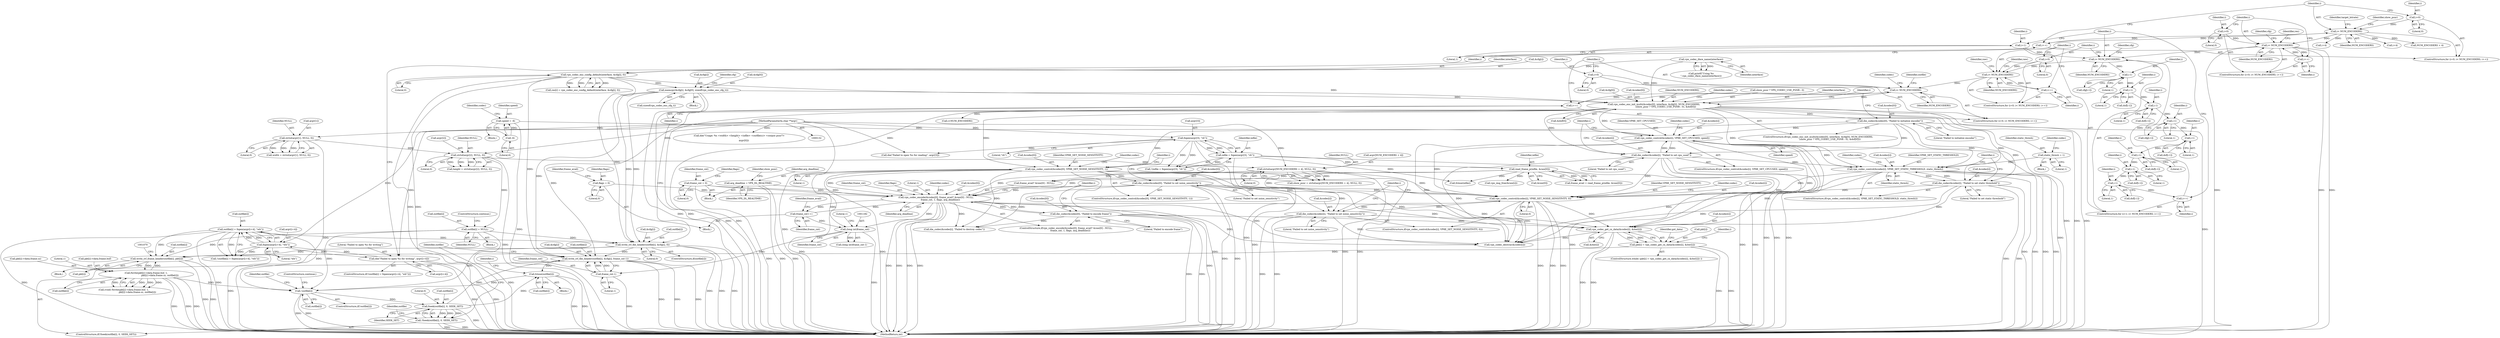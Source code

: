 digraph "0_Android_5a9753fca56f0eeb9f61e342b2fccffc364f9426_22@API" {
"1001277" [label="(Call,write_ivf_file_header(outfile[i], &cfg[i], frame_cnt-1))"];
"1001271" [label="(Call,fseek(outfile[i], 0, SEEK_SET))"];
"1001264" [label="(Call,!outfile[i])"];
"1000707" [label="(Call,write_ivf_file_header(outfile[i], &cfg[i], 0))"];
"1000273" [label="(Call,outfile[i] = fopen(argv[i+4], \"wb\"))"];
"1000277" [label="(Call,fopen(argv[i+4], \"wb\"))"];
"1000284" [label="(Call,die(\"Failed to open %s for writing\", argv[i+4]))"];
"1000134" [label="(MethodParameterIn,char **argv)"];
"1000265" [label="(Call,outfile[i] = NULL)"];
"1000209" [label="(Call,strtol(argv[2], NULL, 0))"];
"1000201" [label="(Call,strtol(argv[1], NULL, 0))"];
"1000491" [label="(Call,memcpy(&cfg[i], &cfg[0], sizeof(vpx_codec_enc_cfg_t)))"];
"1000315" [label="(Call,vpx_codec_enc_config_default(interface, &cfg[i], 0))"];
"1000197" [label="(Call,vpx_codec_iface_name(interface))"];
"1001288" [label="(Call,fclose(outfile[i]))"];
"1001277" [label="(Call,write_ivf_file_header(outfile[i], &cfg[i], frame_cnt-1))"];
"1000717" [label="(Call,vpx_codec_enc_init_multi(&codec[0], interface, &cfg[0], NUM_ENCODERS,\n                                 (show_psnr ? VPX_CODEC_USE_PSNR : 0), &dsf[0]))"];
"1000698" [label="(Call,i< NUM_ENCODERS)"];
"1000695" [label="(Call,i=0)"];
"1000701" [label="(Call,i++)"];
"1000637" [label="(Call,i< NUM_ENCODERS)"];
"1000640" [label="(Call,i++)"];
"1000634" [label="(Call,i=0)"];
"1000485" [label="(Call,i< NUM_ENCODERS)"];
"1000488" [label="(Call,i++)"];
"1000601" [label="(Call,i-1)"];
"1000586" [label="(Call,i-1)"];
"1000570" [label="(Call,i-1)"];
"1000562" [label="(Call,i-1)"];
"1000555" [label="(Call,i-1)"];
"1000542" [label="(Call,i-1)"];
"1000534" [label="(Call,i-1)"];
"1000527" [label="(Call,i-1)"];
"1000482" [label="(Call,i=1)"];
"1000305" [label="(Call,i< NUM_ENCODERS)"];
"1000308" [label="(Call,i++)"];
"1000302" [label="(Call,i=0)"];
"1000253" [label="(Call,i< NUM_ENCODERS)"];
"1000250" [label="(Call,i=0)"];
"1000256" [label="(Call,i++)"];
"1001285" [label="(Call,frame_cnt-1)"];
"1001181" [label="(Call,(long int)frame_cnt)"];
"1000141" [label="(Call,frame_cnt = 0)"];
"1001172" [label="(Call,frame_cnt++)"];
"1000999" [label="(Call,vpx_codec_encode(&codec[0], frame_avail? &raw[0] : NULL,\n            frame_cnt, 1, flags, arg_deadline))"];
"1000807" [label="(Call,die_codec(&codec[0], \"Failed to set noise_sensitivity\"))"];
"1000800" [label="(Call,vpx_codec_control(&codec[0], VP8E_SET_NOISE_SENSITIVITY, 1))"];
"1000736" [label="(Call,die_codec(&codec[0], \"Failed to initialize encoder\"))"];
"1001015" [label="(Call,die_codec(&codec[0], \"Failed to encode frame\"))"];
"1000857" [label="(Call,read_frame_p(infile, &raw[0]))"];
"1000237" [label="(Call,infile = fopen(argv[3], \"rb\"))"];
"1000239" [label="(Call,fopen(argv[3], \"rb\"))"];
"1000293" [label="(Call,strtol(argv[NUM_ENCODERS + 4], NULL, 0))"];
"1000852" [label="(Call,flags = 0)"];
"1000156" [label="(Call,arg_deadline = VPX_DL_REALTIME)"];
"1001071" [label="(Call,fwrite(pkt[i]->data.frame.buf, 1,\n                                      pkt[i]->data.frame.sz, outfile[i]))"];
"1001062" [label="(Call,write_ivf_frame_header(outfile[i], pkt[i]))"];
"1001037" [label="(Call,pkt[i] = vpx_codec_get_cx_data(&codec[i], &iter[i]))"];
"1001041" [label="(Call,vpx_codec_get_cx_data(&codec[i], &iter[i]))"];
"1000758" [label="(Call,vpx_codec_control(&codec[i], VP8E_SET_CPUUSED, speed))"];
"1000765" [label="(Call,die_codec(&codec[i], \"Failed to set cpu_used\"))"];
"1000753" [label="(Call,speed = -6)"];
"1000755" [label="(Call,-6)"];
"1000824" [label="(Call,vpx_codec_control(&codec[i], VP8E_SET_NOISE_SENSITIVITY, 0))"];
"1000831" [label="(Call,die_codec(&codec[i], \"Failed to set noise_sensitivity\"))"];
"1000793" [label="(Call,die_codec(&codec[i], \"Failed to set static threshold\"))"];
"1000786" [label="(Call,vpx_codec_control(&codec[i], VP8E_SET_STATIC_THRESHOLD, static_thresh))"];
"1000782" [label="(Call,static_thresh = 1)"];
"1001270" [label="(Call,!fseek(outfile[i], 0, SEEK_SET))"];
"1000481" [label="(ControlStructure,for (i=1; i< NUM_ENCODERS; i++))"];
"1000303" [label="(Identifier,i)"];
"1001042" [label="(Call,&codec[i])"];
"1000783" [label="(Identifier,static_thresh)"];
"1001268" [label="(ControlStructure,continue;)"];
"1000755" [label="(Call,-6)"];
"1000637" [label="(Call,i< NUM_ENCODERS)"];
"1000754" [label="(Identifier,speed)"];
"1000805" [label="(Identifier,VP8E_SET_NOISE_SENSITIVITY)"];
"1000782" [label="(Call,static_thresh = 1)"];
"1000707" [label="(Call,write_ivf_file_header(outfile[i], &cfg[i], 0))"];
"1000792" [label="(Identifier,static_thresh)"];
"1000195" [label="(Call,printf(\"Using %s\n\",vpx_codec_iface_name(interface)))"];
"1000202" [label="(Call,argv[1])"];
"1000305" [label="(Call,i< NUM_ENCODERS)"];
"1000143" [label="(Literal,0)"];
"1001011" [label="(Identifier,frame_cnt)"];
"1000757" [label="(ControlStructure,if(vpx_codec_control(&codec[i], VP8E_SET_CPUUSED, speed)))"];
"1000705" [label="(Identifier,outfile)"];
"1000759" [label="(Call,&codec[i])"];
"1000278" [label="(Call,argv[i+4])"];
"1000492" [label="(Call,&cfg[i])"];
"1000603" [label="(Literal,1)"];
"1001052" [label="(Identifier,got_data)"];
"1000711" [label="(Call,&cfg[i])"];
"1000765" [label="(Call,die_codec(&codec[i], \"Failed to set cpu_used\"))"];
"1001004" [label="(Call,frame_avail? &raw[0] : NULL)"];
"1000572" [label="(Literal,1)"];
"1000756" [label="(Literal,6)"];
"1000315" [label="(Call,vpx_codec_enc_config_default(interface, &cfg[i], 0))"];
"1001252" [label="(Call,die_codec(&codec[i], \"Failed to destroy codec\"))"];
"1001289" [label="(Call,outfile[i])"];
"1000715" [label="(Literal,0)"];
"1000135" [label="(Block,)"];
"1001269" [label="(ControlStructure,if(!fseek(outfile[i], 0, SEEK_SET)))"];
"1001286" [label="(Identifier,frame_cnt)"];
"1000214" [label="(Literal,0)"];
"1000836" [label="(Literal,\"Failed to set noise_sensitivity\")"];
"1001194" [label="(Block,)"];
"1000640" [label="(Call,i++)"];
"1000784" [label="(Literal,1)"];
"1000270" [label="(ControlStructure,continue;)"];
"1000636" [label="(Literal,0)"];
"1000265" [label="(Call,outfile[i] = NULL)"];
"1001275" [label="(Literal,0)"];
"1000483" [label="(Identifier,i)"];
"1000588" [label="(Literal,1)"];
"1000845" [label="(Identifier,frame_avail)"];
"1001193" [label="(Identifier,i)"];
"1000824" [label="(Call,vpx_codec_control(&codec[i], VP8E_SET_NOISE_SENSITIVITY, 0))"];
"1001281" [label="(Call,&cfg[i])"];
"1000599" [label="(Call,dsf[i-1])"];
"1000308" [label="(Call,i++)"];
"1000190" [label="(Call,die(\"Usage: %s <width> <height> <infile> <outfile(s)> <output psnr?>\n\",\n             argv[0]))"];
"1001081" [label="(Literal,1)"];
"1000834" [label="(Identifier,codec)"];
"1000746" [label="(Call,i<NUM_ENCODERS)"];
"1001258" [label="(Call,vpx_img_free(&raw[i]))"];
"1001020" [label="(Literal,\"Failed to encode frame\")"];
"1000587" [label="(Identifier,i)"];
"1000638" [label="(Identifier,i)"];
"1000243" [label="(Literal,\"rb\")"];
"1000563" [label="(Identifier,i)"];
"1000292" [label="(Identifier,show_psnr)"];
"1000831" [label="(Call,die_codec(&codec[i], \"Failed to set noise_sensitivity\"))"];
"1000236" [label="(Call,!(infile = fopen(argv[3], \"rb\")))"];
"1000252" [label="(Literal,0)"];
"1001265" [label="(Call,outfile[i])"];
"1000750" [label="(Identifier,i)"];
"1000534" [label="(Call,i-1)"];
"1000487" [label="(Identifier,NUM_ENCODERS)"];
"1000553" [label="(Call,cfg[i-1])"];
"1000536" [label="(Literal,1)"];
"1001180" [label="(Call,(long int)frame_cnt-1)"];
"1000307" [label="(Identifier,NUM_ENCODERS)"];
"1000770" [label="(Literal,\"Failed to set cpu_used\")"];
"1000494" [label="(Identifier,cfg)"];
"1000300" [label="(Literal,0)"];
"1000832" [label="(Call,&codec[i])"];
"1000830" [label="(Literal,0)"];
"1000722" [label="(Identifier,interface)"];
"1000678" [label="(Identifier,raw)"];
"1000852" [label="(Call,flags = 0)"];
"1000198" [label="(Identifier,interface)"];
"1001013" [label="(Identifier,flags)"];
"1000761" [label="(Identifier,codec)"];
"1000197" [label="(Call,vpx_codec_iface_name(interface))"];
"1000698" [label="(Call,i< NUM_ENCODERS)"];
"1000634" [label="(Call,i=0)"];
"1000847" [label="(Block,)"];
"1000753" [label="(Call,speed = -6)"];
"1000766" [label="(Call,&codec[i])"];
"1000272" [label="(Call,!(outfile[i] = fopen(argv[i+4], \"wb\")))"];
"1000564" [label="(Literal,1)"];
"1000156" [label="(Call,arg_deadline = VPX_DL_REALTIME)"];
"1000316" [label="(Identifier,interface)"];
"1000737" [label="(Call,&codec[0])"];
"1001091" [label="(Call,outfile[i])"];
"1000311" [label="(Call,res[i] = vpx_codec_enc_config_default(interface, &cfg[i], 0))"];
"1001037" [label="(Call,pkt[i] = vpx_codec_get_cx_data(&codec[i], &iter[i]))"];
"1000810" [label="(Identifier,codec)"];
"1000699" [label="(Identifier,i)"];
"1000562" [label="(Call,i-1)"];
"1000296" [label="(Call,NUM_ENCODERS + 4)"];
"1000812" [label="(Literal,\"Failed to set noise_sensitivity\")"];
"1000285" [label="(Literal,\"Failed to open %s for writing\")"];
"1001296" [label="(MethodReturn,int)"];
"1000723" [label="(Call,&cfg[0])"];
"1001173" [label="(Identifier,frame_cnt)"];
"1000505" [label="(Identifier,cfg)"];
"1001023" [label="(Identifier,i)"];
"1000543" [label="(Identifier,i)"];
"1000736" [label="(Call,die_codec(&codec[0], \"Failed to initialize encoder\"))"];
"1000999" [label="(Call,vpx_codec_encode(&codec[0], frame_avail? &raw[0] : NULL,\n            frame_cnt, 1, flags, arg_deadline))"];
"1001015" [label="(Call,die_codec(&codec[0], \"Failed to encode frame\"))"];
"1000779" [label="(Identifier,i)"];
"1001014" [label="(Identifier,arg_deadline)"];
"1000283" [label="(Literal,\"wb\")"];
"1000807" [label="(Call,die_codec(&codec[0], \"Failed to set noise_sensitivity\"))"];
"1000244" [label="(Call,die(\"Failed to open %s for reading\", argv[3]))"];
"1000525" [label="(Call,cfg[i-1])"];
"1000485" [label="(Call,i< NUM_ENCODERS)"];
"1001276" [label="(Identifier,SEEK_SET)"];
"1001071" [label="(Call,fwrite(pkt[i]->data.frame.buf, 1,\n                                      pkt[i]->data.frame.sz, outfile[i]))"];
"1000786" [label="(Call,vpx_codec_control(&codec[i], VP8E_SET_STATIC_THRESHOLD, static_thresh))"];
"1000586" [label="(Call,i-1)"];
"1000253" [label="(Call,i< NUM_ENCODERS)"];
"1001016" [label="(Call,&codec[0])"];
"1000257" [label="(Identifier,i)"];
"1001184" [label="(Literal,1)"];
"1001063" [label="(Call,outfile[i])"];
"1000708" [label="(Call,outfile[i])"];
"1000798" [label="(Literal,\"Failed to set static threshold\")"];
"1000796" [label="(Identifier,codec)"];
"1000262" [label="(Identifier,target_bitrate)"];
"1000716" [label="(ControlStructure,if(vpx_codec_enc_init_multi(&codec[0], interface, &cfg[0], NUM_ENCODERS,\n                                 (show_psnr ? VPX_CODEC_USE_PSNR : 0), &dsf[0])))"];
"1000529" [label="(Literal,1)"];
"1000205" [label="(Identifier,NULL)"];
"1000647" [label="(Identifier,raw)"];
"1000633" [label="(ControlStructure,for (i=0; i< NUM_ENCODERS; i++))"];
"1000527" [label="(Call,i-1)"];
"1000288" [label="(Call,i+4)"];
"1000302" [label="(Call,i=0)"];
"1000801" [label="(Call,&codec[0])"];
"1000808" [label="(Call,&codec[0])"];
"1000274" [label="(Call,outfile[i])"];
"1000700" [label="(Identifier,NUM_ENCODERS)"];
"1000601" [label="(Call,i-1)"];
"1000556" [label="(Identifier,i)"];
"1000584" [label="(Call,dsf[i-1])"];
"1000238" [label="(Identifier,infile)"];
"1000277" [label="(Call,fopen(argv[i+4], \"wb\"))"];
"1000157" [label="(Identifier,arg_deadline)"];
"1000856" [label="(Identifier,frame_avail)"];
"1000251" [label="(Identifier,i)"];
"1000304" [label="(Literal,0)"];
"1000785" [label="(ControlStructure,if(vpx_codec_control(&codec[i], VP8E_SET_STATIC_THRESHOLD, static_thresh)))"];
"1000602" [label="(Identifier,i)"];
"1000568" [label="(Call,dsf[i-1])"];
"1001046" [label="(Call,&iter[i])"];
"1000806" [label="(Literal,1)"];
"1000789" [label="(Identifier,codec)"];
"1000313" [label="(Identifier,res)"];
"1001278" [label="(Call,outfile[i])"];
"1001290" [label="(Identifier,outfile)"];
"1000134" [label="(MethodParameterIn,char **argv)"];
"1000486" [label="(Identifier,i)"];
"1000209" [label="(Call,strtol(argv[2], NULL, 0))"];
"1000306" [label="(Identifier,i)"];
"1000201" [label="(Call,strtol(argv[1], NULL, 0))"];
"1001072" [label="(Call,pkt[i]->data.frame.buf)"];
"1001272" [label="(Call,outfile[i])"];
"1000540" [label="(Call,dsf[i-1])"];
"1000249" [label="(ControlStructure,for (i=0; i< NUM_ENCODERS; i++))"];
"1000758" [label="(Call,vpx_codec_control(&codec[i], VP8E_SET_CPUUSED, speed))"];
"1000858" [label="(Identifier,infile)"];
"1000764" [label="(Identifier,speed)"];
"1000206" [label="(Literal,0)"];
"1000250" [label="(Call,i=0)"];
"1000293" [label="(Call,strtol(argv[NUM_ENCODERS + 4], NULL, 0))"];
"1000780" [label="(Block,)"];
"1000718" [label="(Call,&codec[0])"];
"1000141" [label="(Call,frame_cnt = 0)"];
"1001273" [label="(Identifier,outfile)"];
"1000815" [label="(Identifier,i)"];
"1000255" [label="(Identifier,NUM_ENCODERS)"];
"1001066" [label="(Call,pkt[i])"];
"1000542" [label="(Call,i-1)"];
"1001012" [label="(Literal,1)"];
"1001264" [label="(Call,!outfile[i])"];
"1000741" [label="(Literal,\"Failed to initialize encoder\")"];
"1000800" [label="(Call,vpx_codec_control(&codec[0], VP8E_SET_NOISE_SENSITIVITY, 1))"];
"1000271" [label="(ControlStructure,if(!(outfile[i] = fopen(argv[i+4], \"wb\"))))"];
"1000823" [label="(ControlStructure,if(vpx_codec_control(&codec[i], VP8E_SET_NOISE_SENSITIVITY, 0)))"];
"1000555" [label="(Call,i-1)"];
"1000269" [label="(Identifier,NULL)"];
"1001183" [label="(Identifier,frame_cnt)"];
"1000294" [label="(Call,argv[NUM_ENCODERS + 4])"];
"1000641" [label="(Identifier,i)"];
"1001181" [label="(Call,(long int)frame_cnt)"];
"1001176" [label="(Call,fclose(infile))"];
"1000158" [label="(Identifier,VPX_DL_REALTIME)"];
"1001069" [label="(Call,(void) fwrite(pkt[i]->data.frame.buf, 1,\n                                      pkt[i]->data.frame.sz, outfile[i]))"];
"1000210" [label="(Call,argv[2])"];
"1000571" [label="(Identifier,i)"];
"1000702" [label="(Identifier,i)"];
"1000321" [label="(Literal,0)"];
"1000859" [label="(Call,&raw[0])"];
"1000199" [label="(Call,width = strtol(argv[1], NULL, 0))"];
"1000535" [label="(Identifier,i)"];
"1000727" [label="(Identifier,NUM_ENCODERS)"];
"1000309" [label="(Identifier,i)"];
"1000286" [label="(Call,argv[i+4])"];
"1000570" [label="(Call,i-1)"];
"1000744" [label="(Identifier,i)"];
"1000544" [label="(Literal,1)"];
"1000751" [label="(Block,)"];
"1000825" [label="(Call,&codec[i])"];
"1000557" [label="(Literal,1)"];
"1000484" [label="(Literal,1)"];
"1001036" [label="(ControlStructure,while( (pkt[i] = vpx_codec_get_cx_data(&codec[i], &iter[i])) ))"];
"1000284" [label="(Call,die(\"Failed to open %s for writing\", argv[i+4]))"];
"1001062" [label="(Call,write_ivf_frame_header(outfile[i], pkt[i]))"];
"1000161" [label="(Identifier,show_psnr)"];
"1000732" [label="(Call,&dsf[0])"];
"1001060" [label="(Block,)"];
"1000853" [label="(Identifier,flags)"];
"1001263" [label="(ControlStructure,if(!outfile[i]))"];
"1001082" [label="(Call,pkt[i]->data.frame.sz)"];
"1000207" [label="(Call,height = strtol(argv[2], NULL, 0))"];
"1000299" [label="(Identifier,NULL)"];
"1000739" [label="(Identifier,codec)"];
"1000695" [label="(Call,i=0)"];
"1000491" [label="(Call,memcpy(&cfg[i], &cfg[0], sizeof(vpx_codec_enc_cfg_t)))"];
"1000273" [label="(Call,outfile[i] = fopen(argv[i+4], \"wb\"))"];
"1000266" [label="(Call,outfile[i])"];
"1000696" [label="(Identifier,i)"];
"1000317" [label="(Call,&cfg[i])"];
"1000720" [label="(Identifier,codec)"];
"1000280" [label="(Call,i+4)"];
"1000794" [label="(Call,&codec[i])"];
"1000291" [label="(Call,show_psnr = strtol(argv[NUM_ENCODERS + 4], NULL, 0))"];
"1000560" [label="(Call,dsf[i-1])"];
"1001277" [label="(Call,write_ivf_file_header(outfile[i], &cfg[i], frame_cnt-1))"];
"1000728" [label="(Call,show_psnr ? VPX_CODEC_USE_PSNR : 0)"];
"1000532" [label="(Call,dsf[i-1])"];
"1000787" [label="(Call,&codec[i])"];
"1000142" [label="(Identifier,frame_cnt)"];
"1000153" [label="(Identifier,flags)"];
"1000703" [label="(ControlStructure,if(outfile[i]))"];
"1000500" [label="(Call,sizeof(vpx_codec_enc_cfg_t))"];
"1000998" [label="(ControlStructure,if(vpx_codec_encode(&codec[0], frame_avail? &raw[0] : NULL,\n            frame_cnt, 1, flags, arg_deadline)))"];
"1001279" [label="(Identifier,outfile)"];
"1000855" [label="(Call,frame_avail = read_frame_p(infile, &raw[0]))"];
"1001247" [label="(Call,vpx_codec_destroy(&codec[i]))"];
"1000338" [label="(Identifier,cfg)"];
"1000301" [label="(ControlStructure,for (i=0; i< NUM_ENCODERS; i++))"];
"1000763" [label="(Identifier,VP8E_SET_CPUUSED)"];
"1000639" [label="(Identifier,NUM_ENCODERS)"];
"1000254" [label="(Identifier,i)"];
"1000799" [label="(ControlStructure,if(vpx_codec_control(&codec[0], VP8E_SET_NOISE_SENSITIVITY, 1)))"];
"1001270" [label="(Call,!fseek(outfile[i], 0, SEEK_SET))"];
"1000857" [label="(Call,read_frame_p(infile, &raw[0]))"];
"1000697" [label="(Literal,0)"];
"1000490" [label="(Block,)"];
"1000793" [label="(Call,die_codec(&codec[i], \"Failed to set static threshold\"))"];
"1000237" [label="(Call,infile = fopen(argv[3], \"rb\"))"];
"1001018" [label="(Identifier,codec)"];
"1000213" [label="(Identifier,NULL)"];
"1001285" [label="(Call,frame_cnt-1)"];
"1000829" [label="(Identifier,VP8E_SET_NOISE_SENSITIVITY)"];
"1001288" [label="(Call,fclose(outfile[i]))"];
"1001271" [label="(Call,fseek(outfile[i], 0, SEEK_SET))"];
"1001172" [label="(Call,frame_cnt++)"];
"1000482" [label="(Call,i=1)"];
"1000489" [label="(Identifier,i)"];
"1000701" [label="(Call,i++)"];
"1001038" [label="(Call,pkt[i])"];
"1000264" [label="(Block,)"];
"1000528" [label="(Identifier,i)"];
"1001000" [label="(Call,&codec[0])"];
"1000854" [label="(Literal,0)"];
"1001031" [label="(Identifier,i)"];
"1000768" [label="(Identifier,codec)"];
"1000791" [label="(Identifier,VP8E_SET_STATIC_THRESHOLD)"];
"1000256" [label="(Call,i++)"];
"1000635" [label="(Identifier,i)"];
"1000821" [label="(Identifier,i)"];
"1000496" [label="(Call,&cfg[0])"];
"1001287" [label="(Literal,1)"];
"1000488" [label="(Call,i++)"];
"1000694" [label="(ControlStructure,for (i=0; i< NUM_ENCODERS; i++))"];
"1000717" [label="(Call,vpx_codec_enc_init_multi(&codec[0], interface, &cfg[0], NUM_ENCODERS,\n                                 (show_psnr ? VPX_CODEC_USE_PSNR : 0), &dsf[0]))"];
"1000240" [label="(Call,argv[3])"];
"1001041" [label="(Call,vpx_codec_get_cx_data(&codec[i], &iter[i]))"];
"1000239" [label="(Call,fopen(argv[3], \"rb\"))"];
"1001277" -> "1001269"  [label="AST: "];
"1001277" -> "1001285"  [label="CFG: "];
"1001278" -> "1001277"  [label="AST: "];
"1001281" -> "1001277"  [label="AST: "];
"1001285" -> "1001277"  [label="AST: "];
"1001290" -> "1001277"  [label="CFG: "];
"1001277" -> "1001296"  [label="DDG: "];
"1001277" -> "1001296"  [label="DDG: "];
"1001277" -> "1001296"  [label="DDG: "];
"1001271" -> "1001277"  [label="DDG: "];
"1000707" -> "1001277"  [label="DDG: "];
"1000491" -> "1001277"  [label="DDG: "];
"1000717" -> "1001277"  [label="DDG: "];
"1000315" -> "1001277"  [label="DDG: "];
"1001285" -> "1001277"  [label="DDG: "];
"1001285" -> "1001277"  [label="DDG: "];
"1001277" -> "1001288"  [label="DDG: "];
"1001271" -> "1001270"  [label="AST: "];
"1001271" -> "1001276"  [label="CFG: "];
"1001272" -> "1001271"  [label="AST: "];
"1001275" -> "1001271"  [label="AST: "];
"1001276" -> "1001271"  [label="AST: "];
"1001270" -> "1001271"  [label="CFG: "];
"1001271" -> "1001296"  [label="DDG: "];
"1001271" -> "1001270"  [label="DDG: "];
"1001271" -> "1001270"  [label="DDG: "];
"1001271" -> "1001270"  [label="DDG: "];
"1001264" -> "1001271"  [label="DDG: "];
"1001271" -> "1001288"  [label="DDG: "];
"1001264" -> "1001263"  [label="AST: "];
"1001264" -> "1001265"  [label="CFG: "];
"1001265" -> "1001264"  [label="AST: "];
"1001268" -> "1001264"  [label="CFG: "];
"1001273" -> "1001264"  [label="CFG: "];
"1001264" -> "1001296"  [label="DDG: "];
"1001264" -> "1001296"  [label="DDG: "];
"1000707" -> "1001264"  [label="DDG: "];
"1000265" -> "1001264"  [label="DDG: "];
"1001288" -> "1001264"  [label="DDG: "];
"1000273" -> "1001264"  [label="DDG: "];
"1001071" -> "1001264"  [label="DDG: "];
"1000707" -> "1000703"  [label="AST: "];
"1000707" -> "1000715"  [label="CFG: "];
"1000708" -> "1000707"  [label="AST: "];
"1000711" -> "1000707"  [label="AST: "];
"1000715" -> "1000707"  [label="AST: "];
"1000702" -> "1000707"  [label="CFG: "];
"1000707" -> "1001296"  [label="DDG: "];
"1000707" -> "1001296"  [label="DDG: "];
"1000707" -> "1001296"  [label="DDG: "];
"1000273" -> "1000707"  [label="DDG: "];
"1000265" -> "1000707"  [label="DDG: "];
"1000491" -> "1000707"  [label="DDG: "];
"1000491" -> "1000707"  [label="DDG: "];
"1000315" -> "1000707"  [label="DDG: "];
"1000707" -> "1001062"  [label="DDG: "];
"1000273" -> "1000272"  [label="AST: "];
"1000273" -> "1000277"  [label="CFG: "];
"1000274" -> "1000273"  [label="AST: "];
"1000277" -> "1000273"  [label="AST: "];
"1000272" -> "1000273"  [label="CFG: "];
"1000273" -> "1001296"  [label="DDG: "];
"1000273" -> "1001296"  [label="DDG: "];
"1000273" -> "1000272"  [label="DDG: "];
"1000277" -> "1000273"  [label="DDG: "];
"1000277" -> "1000273"  [label="DDG: "];
"1000273" -> "1001062"  [label="DDG: "];
"1000277" -> "1000283"  [label="CFG: "];
"1000278" -> "1000277"  [label="AST: "];
"1000283" -> "1000277"  [label="AST: "];
"1000277" -> "1001296"  [label="DDG: "];
"1000277" -> "1000272"  [label="DDG: "];
"1000277" -> "1000272"  [label="DDG: "];
"1000284" -> "1000277"  [label="DDG: "];
"1000134" -> "1000277"  [label="DDG: "];
"1000277" -> "1000284"  [label="DDG: "];
"1000284" -> "1000271"  [label="AST: "];
"1000284" -> "1000286"  [label="CFG: "];
"1000285" -> "1000284"  [label="AST: "];
"1000286" -> "1000284"  [label="AST: "];
"1000257" -> "1000284"  [label="CFG: "];
"1000284" -> "1001296"  [label="DDG: "];
"1000284" -> "1001296"  [label="DDG: "];
"1000134" -> "1000284"  [label="DDG: "];
"1000134" -> "1000132"  [label="AST: "];
"1000134" -> "1001296"  [label="DDG: "];
"1000134" -> "1000190"  [label="DDG: "];
"1000134" -> "1000201"  [label="DDG: "];
"1000134" -> "1000209"  [label="DDG: "];
"1000134" -> "1000239"  [label="DDG: "];
"1000134" -> "1000244"  [label="DDG: "];
"1000134" -> "1000293"  [label="DDG: "];
"1000265" -> "1000264"  [label="AST: "];
"1000265" -> "1000269"  [label="CFG: "];
"1000266" -> "1000265"  [label="AST: "];
"1000269" -> "1000265"  [label="AST: "];
"1000270" -> "1000265"  [label="CFG: "];
"1000265" -> "1001296"  [label="DDG: "];
"1000209" -> "1000265"  [label="DDG: "];
"1000265" -> "1001062"  [label="DDG: "];
"1000209" -> "1000207"  [label="AST: "];
"1000209" -> "1000214"  [label="CFG: "];
"1000210" -> "1000209"  [label="AST: "];
"1000213" -> "1000209"  [label="AST: "];
"1000214" -> "1000209"  [label="AST: "];
"1000207" -> "1000209"  [label="CFG: "];
"1000209" -> "1001296"  [label="DDG: "];
"1000209" -> "1000207"  [label="DDG: "];
"1000209" -> "1000207"  [label="DDG: "];
"1000209" -> "1000207"  [label="DDG: "];
"1000201" -> "1000209"  [label="DDG: "];
"1000209" -> "1000293"  [label="DDG: "];
"1000201" -> "1000199"  [label="AST: "];
"1000201" -> "1000206"  [label="CFG: "];
"1000202" -> "1000201"  [label="AST: "];
"1000205" -> "1000201"  [label="AST: "];
"1000206" -> "1000201"  [label="AST: "];
"1000199" -> "1000201"  [label="CFG: "];
"1000201" -> "1001296"  [label="DDG: "];
"1000201" -> "1000199"  [label="DDG: "];
"1000201" -> "1000199"  [label="DDG: "];
"1000201" -> "1000199"  [label="DDG: "];
"1000491" -> "1000490"  [label="AST: "];
"1000491" -> "1000500"  [label="CFG: "];
"1000492" -> "1000491"  [label="AST: "];
"1000496" -> "1000491"  [label="AST: "];
"1000500" -> "1000491"  [label="AST: "];
"1000505" -> "1000491"  [label="CFG: "];
"1000491" -> "1001296"  [label="DDG: "];
"1000491" -> "1001296"  [label="DDG: "];
"1000315" -> "1000491"  [label="DDG: "];
"1000491" -> "1000717"  [label="DDG: "];
"1000315" -> "1000311"  [label="AST: "];
"1000315" -> "1000321"  [label="CFG: "];
"1000316" -> "1000315"  [label="AST: "];
"1000317" -> "1000315"  [label="AST: "];
"1000321" -> "1000315"  [label="AST: "];
"1000311" -> "1000315"  [label="CFG: "];
"1000315" -> "1001296"  [label="DDG: "];
"1000315" -> "1001296"  [label="DDG: "];
"1000315" -> "1000311"  [label="DDG: "];
"1000315" -> "1000311"  [label="DDG: "];
"1000315" -> "1000311"  [label="DDG: "];
"1000197" -> "1000315"  [label="DDG: "];
"1000315" -> "1000717"  [label="DDG: "];
"1000197" -> "1000195"  [label="AST: "];
"1000197" -> "1000198"  [label="CFG: "];
"1000198" -> "1000197"  [label="AST: "];
"1000195" -> "1000197"  [label="CFG: "];
"1000197" -> "1000195"  [label="DDG: "];
"1000197" -> "1000717"  [label="DDG: "];
"1001288" -> "1001194"  [label="AST: "];
"1001288" -> "1001289"  [label="CFG: "];
"1001289" -> "1001288"  [label="AST: "];
"1001193" -> "1001288"  [label="CFG: "];
"1001288" -> "1001296"  [label="DDG: "];
"1001288" -> "1001296"  [label="DDG: "];
"1000717" -> "1000716"  [label="AST: "];
"1000717" -> "1000732"  [label="CFG: "];
"1000718" -> "1000717"  [label="AST: "];
"1000722" -> "1000717"  [label="AST: "];
"1000723" -> "1000717"  [label="AST: "];
"1000727" -> "1000717"  [label="AST: "];
"1000728" -> "1000717"  [label="AST: "];
"1000732" -> "1000717"  [label="AST: "];
"1000739" -> "1000717"  [label="CFG: "];
"1000744" -> "1000717"  [label="CFG: "];
"1000717" -> "1001296"  [label="DDG: "];
"1000717" -> "1001296"  [label="DDG: "];
"1000717" -> "1001296"  [label="DDG: "];
"1000717" -> "1001296"  [label="DDG: "];
"1000717" -> "1001296"  [label="DDG: "];
"1000698" -> "1000717"  [label="DDG: "];
"1000717" -> "1000736"  [label="DDG: "];
"1000717" -> "1000746"  [label="DDG: "];
"1000717" -> "1000758"  [label="DDG: "];
"1000717" -> "1000765"  [label="DDG: "];
"1000717" -> "1000786"  [label="DDG: "];
"1000717" -> "1000793"  [label="DDG: "];
"1000717" -> "1000800"  [label="DDG: "];
"1000698" -> "1000694"  [label="AST: "];
"1000698" -> "1000700"  [label="CFG: "];
"1000699" -> "1000698"  [label="AST: "];
"1000700" -> "1000698"  [label="AST: "];
"1000705" -> "1000698"  [label="CFG: "];
"1000720" -> "1000698"  [label="CFG: "];
"1000695" -> "1000698"  [label="DDG: "];
"1000701" -> "1000698"  [label="DDG: "];
"1000637" -> "1000698"  [label="DDG: "];
"1000698" -> "1000701"  [label="DDG: "];
"1000695" -> "1000694"  [label="AST: "];
"1000695" -> "1000697"  [label="CFG: "];
"1000696" -> "1000695"  [label="AST: "];
"1000697" -> "1000695"  [label="AST: "];
"1000699" -> "1000695"  [label="CFG: "];
"1000701" -> "1000694"  [label="AST: "];
"1000701" -> "1000702"  [label="CFG: "];
"1000702" -> "1000701"  [label="AST: "];
"1000699" -> "1000701"  [label="CFG: "];
"1000637" -> "1000633"  [label="AST: "];
"1000637" -> "1000639"  [label="CFG: "];
"1000638" -> "1000637"  [label="AST: "];
"1000639" -> "1000637"  [label="AST: "];
"1000647" -> "1000637"  [label="CFG: "];
"1000678" -> "1000637"  [label="CFG: "];
"1000640" -> "1000637"  [label="DDG: "];
"1000634" -> "1000637"  [label="DDG: "];
"1000485" -> "1000637"  [label="DDG: "];
"1000637" -> "1000640"  [label="DDG: "];
"1000640" -> "1000633"  [label="AST: "];
"1000640" -> "1000641"  [label="CFG: "];
"1000641" -> "1000640"  [label="AST: "];
"1000638" -> "1000640"  [label="CFG: "];
"1000634" -> "1000633"  [label="AST: "];
"1000634" -> "1000636"  [label="CFG: "];
"1000635" -> "1000634"  [label="AST: "];
"1000636" -> "1000634"  [label="AST: "];
"1000638" -> "1000634"  [label="CFG: "];
"1000485" -> "1000481"  [label="AST: "];
"1000485" -> "1000487"  [label="CFG: "];
"1000486" -> "1000485"  [label="AST: "];
"1000487" -> "1000485"  [label="AST: "];
"1000494" -> "1000485"  [label="CFG: "];
"1000635" -> "1000485"  [label="CFG: "];
"1000488" -> "1000485"  [label="DDG: "];
"1000482" -> "1000485"  [label="DDG: "];
"1000305" -> "1000485"  [label="DDG: "];
"1000485" -> "1000527"  [label="DDG: "];
"1000488" -> "1000481"  [label="AST: "];
"1000488" -> "1000489"  [label="CFG: "];
"1000489" -> "1000488"  [label="AST: "];
"1000486" -> "1000488"  [label="CFG: "];
"1000601" -> "1000488"  [label="DDG: "];
"1000601" -> "1000599"  [label="AST: "];
"1000601" -> "1000603"  [label="CFG: "];
"1000602" -> "1000601"  [label="AST: "];
"1000603" -> "1000601"  [label="AST: "];
"1000599" -> "1000601"  [label="CFG: "];
"1000586" -> "1000601"  [label="DDG: "];
"1000586" -> "1000584"  [label="AST: "];
"1000586" -> "1000588"  [label="CFG: "];
"1000587" -> "1000586"  [label="AST: "];
"1000588" -> "1000586"  [label="AST: "];
"1000584" -> "1000586"  [label="CFG: "];
"1000570" -> "1000586"  [label="DDG: "];
"1000570" -> "1000568"  [label="AST: "];
"1000570" -> "1000572"  [label="CFG: "];
"1000571" -> "1000570"  [label="AST: "];
"1000572" -> "1000570"  [label="AST: "];
"1000568" -> "1000570"  [label="CFG: "];
"1000562" -> "1000570"  [label="DDG: "];
"1000562" -> "1000560"  [label="AST: "];
"1000562" -> "1000564"  [label="CFG: "];
"1000563" -> "1000562"  [label="AST: "];
"1000564" -> "1000562"  [label="AST: "];
"1000560" -> "1000562"  [label="CFG: "];
"1000555" -> "1000562"  [label="DDG: "];
"1000555" -> "1000553"  [label="AST: "];
"1000555" -> "1000557"  [label="CFG: "];
"1000556" -> "1000555"  [label="AST: "];
"1000557" -> "1000555"  [label="AST: "];
"1000553" -> "1000555"  [label="CFG: "];
"1000542" -> "1000555"  [label="DDG: "];
"1000542" -> "1000540"  [label="AST: "];
"1000542" -> "1000544"  [label="CFG: "];
"1000543" -> "1000542"  [label="AST: "];
"1000544" -> "1000542"  [label="AST: "];
"1000540" -> "1000542"  [label="CFG: "];
"1000534" -> "1000542"  [label="DDG: "];
"1000534" -> "1000532"  [label="AST: "];
"1000534" -> "1000536"  [label="CFG: "];
"1000535" -> "1000534"  [label="AST: "];
"1000536" -> "1000534"  [label="AST: "];
"1000532" -> "1000534"  [label="CFG: "];
"1000527" -> "1000534"  [label="DDG: "];
"1000527" -> "1000525"  [label="AST: "];
"1000527" -> "1000529"  [label="CFG: "];
"1000528" -> "1000527"  [label="AST: "];
"1000529" -> "1000527"  [label="AST: "];
"1000525" -> "1000527"  [label="CFG: "];
"1000482" -> "1000481"  [label="AST: "];
"1000482" -> "1000484"  [label="CFG: "];
"1000483" -> "1000482"  [label="AST: "];
"1000484" -> "1000482"  [label="AST: "];
"1000486" -> "1000482"  [label="CFG: "];
"1000305" -> "1000301"  [label="AST: "];
"1000305" -> "1000307"  [label="CFG: "];
"1000306" -> "1000305"  [label="AST: "];
"1000307" -> "1000305"  [label="AST: "];
"1000313" -> "1000305"  [label="CFG: "];
"1000338" -> "1000305"  [label="CFG: "];
"1000305" -> "1001296"  [label="DDG: "];
"1000305" -> "1001296"  [label="DDG: "];
"1000305" -> "1001296"  [label="DDG: "];
"1000308" -> "1000305"  [label="DDG: "];
"1000302" -> "1000305"  [label="DDG: "];
"1000253" -> "1000305"  [label="DDG: "];
"1000305" -> "1000308"  [label="DDG: "];
"1000308" -> "1000301"  [label="AST: "];
"1000308" -> "1000309"  [label="CFG: "];
"1000309" -> "1000308"  [label="AST: "];
"1000306" -> "1000308"  [label="CFG: "];
"1000302" -> "1000301"  [label="AST: "];
"1000302" -> "1000304"  [label="CFG: "];
"1000303" -> "1000302"  [label="AST: "];
"1000304" -> "1000302"  [label="AST: "];
"1000306" -> "1000302"  [label="CFG: "];
"1000253" -> "1000249"  [label="AST: "];
"1000253" -> "1000255"  [label="CFG: "];
"1000254" -> "1000253"  [label="AST: "];
"1000255" -> "1000253"  [label="AST: "];
"1000262" -> "1000253"  [label="CFG: "];
"1000292" -> "1000253"  [label="CFG: "];
"1000250" -> "1000253"  [label="DDG: "];
"1000256" -> "1000253"  [label="DDG: "];
"1000253" -> "1000256"  [label="DDG: "];
"1000253" -> "1000280"  [label="DDG: "];
"1000253" -> "1000288"  [label="DDG: "];
"1000253" -> "1000296"  [label="DDG: "];
"1000250" -> "1000249"  [label="AST: "];
"1000250" -> "1000252"  [label="CFG: "];
"1000251" -> "1000250"  [label="AST: "];
"1000252" -> "1000250"  [label="AST: "];
"1000254" -> "1000250"  [label="CFG: "];
"1000256" -> "1000249"  [label="AST: "];
"1000256" -> "1000257"  [label="CFG: "];
"1000257" -> "1000256"  [label="AST: "];
"1000254" -> "1000256"  [label="CFG: "];
"1001285" -> "1001287"  [label="CFG: "];
"1001286" -> "1001285"  [label="AST: "];
"1001287" -> "1001285"  [label="AST: "];
"1001285" -> "1001296"  [label="DDG: "];
"1001181" -> "1001285"  [label="DDG: "];
"1001181" -> "1001180"  [label="AST: "];
"1001181" -> "1001183"  [label="CFG: "];
"1001182" -> "1001181"  [label="AST: "];
"1001183" -> "1001181"  [label="AST: "];
"1001184" -> "1001181"  [label="CFG: "];
"1001181" -> "1001296"  [label="DDG: "];
"1001181" -> "1001180"  [label="DDG: "];
"1000141" -> "1001181"  [label="DDG: "];
"1001172" -> "1001181"  [label="DDG: "];
"1000999" -> "1001181"  [label="DDG: "];
"1000141" -> "1000135"  [label="AST: "];
"1000141" -> "1000143"  [label="CFG: "];
"1000142" -> "1000141"  [label="AST: "];
"1000143" -> "1000141"  [label="AST: "];
"1000153" -> "1000141"  [label="CFG: "];
"1000141" -> "1001296"  [label="DDG: "];
"1000141" -> "1000999"  [label="DDG: "];
"1001172" -> "1000847"  [label="AST: "];
"1001172" -> "1001173"  [label="CFG: "];
"1001173" -> "1001172"  [label="AST: "];
"1000845" -> "1001172"  [label="CFG: "];
"1001172" -> "1000999"  [label="DDG: "];
"1000999" -> "1001172"  [label="DDG: "];
"1000999" -> "1000998"  [label="AST: "];
"1000999" -> "1001014"  [label="CFG: "];
"1001000" -> "1000999"  [label="AST: "];
"1001004" -> "1000999"  [label="AST: "];
"1001011" -> "1000999"  [label="AST: "];
"1001012" -> "1000999"  [label="AST: "];
"1001013" -> "1000999"  [label="AST: "];
"1001014" -> "1000999"  [label="AST: "];
"1001018" -> "1000999"  [label="CFG: "];
"1001023" -> "1000999"  [label="CFG: "];
"1000999" -> "1001296"  [label="DDG: "];
"1000999" -> "1001296"  [label="DDG: "];
"1000999" -> "1001296"  [label="DDG: "];
"1000999" -> "1001296"  [label="DDG: "];
"1000999" -> "1001296"  [label="DDG: "];
"1000807" -> "1000999"  [label="DDG: "];
"1001015" -> "1000999"  [label="DDG: "];
"1000800" -> "1000999"  [label="DDG: "];
"1000857" -> "1000999"  [label="DDG: "];
"1000293" -> "1000999"  [label="DDG: "];
"1000852" -> "1000999"  [label="DDG: "];
"1000156" -> "1000999"  [label="DDG: "];
"1000999" -> "1001015"  [label="DDG: "];
"1000999" -> "1001041"  [label="DDG: "];
"1000999" -> "1001247"  [label="DDG: "];
"1000999" -> "1001252"  [label="DDG: "];
"1000807" -> "1000799"  [label="AST: "];
"1000807" -> "1000812"  [label="CFG: "];
"1000808" -> "1000807"  [label="AST: "];
"1000812" -> "1000807"  [label="AST: "];
"1000815" -> "1000807"  [label="CFG: "];
"1000807" -> "1001296"  [label="DDG: "];
"1000807" -> "1001296"  [label="DDG: "];
"1000800" -> "1000807"  [label="DDG: "];
"1000807" -> "1000824"  [label="DDG: "];
"1000807" -> "1000831"  [label="DDG: "];
"1000807" -> "1001247"  [label="DDG: "];
"1000807" -> "1001252"  [label="DDG: "];
"1000800" -> "1000799"  [label="AST: "];
"1000800" -> "1000806"  [label="CFG: "];
"1000801" -> "1000800"  [label="AST: "];
"1000805" -> "1000800"  [label="AST: "];
"1000806" -> "1000800"  [label="AST: "];
"1000810" -> "1000800"  [label="CFG: "];
"1000815" -> "1000800"  [label="CFG: "];
"1000800" -> "1001296"  [label="DDG: "];
"1000800" -> "1001296"  [label="DDG: "];
"1000800" -> "1001296"  [label="DDG: "];
"1000736" -> "1000800"  [label="DDG: "];
"1000800" -> "1000824"  [label="DDG: "];
"1000800" -> "1000824"  [label="DDG: "];
"1000800" -> "1000831"  [label="DDG: "];
"1000800" -> "1001247"  [label="DDG: "];
"1000800" -> "1001252"  [label="DDG: "];
"1000736" -> "1000716"  [label="AST: "];
"1000736" -> "1000741"  [label="CFG: "];
"1000737" -> "1000736"  [label="AST: "];
"1000741" -> "1000736"  [label="AST: "];
"1000744" -> "1000736"  [label="CFG: "];
"1000736" -> "1001296"  [label="DDG: "];
"1000736" -> "1000758"  [label="DDG: "];
"1000736" -> "1000765"  [label="DDG: "];
"1000736" -> "1000786"  [label="DDG: "];
"1000736" -> "1000793"  [label="DDG: "];
"1001015" -> "1000998"  [label="AST: "];
"1001015" -> "1001020"  [label="CFG: "];
"1001016" -> "1001015"  [label="AST: "];
"1001020" -> "1001015"  [label="AST: "];
"1001023" -> "1001015"  [label="CFG: "];
"1001015" -> "1001296"  [label="DDG: "];
"1001015" -> "1001296"  [label="DDG: "];
"1001015" -> "1001041"  [label="DDG: "];
"1001015" -> "1001247"  [label="DDG: "];
"1001015" -> "1001252"  [label="DDG: "];
"1000857" -> "1000855"  [label="AST: "];
"1000857" -> "1000859"  [label="CFG: "];
"1000858" -> "1000857"  [label="AST: "];
"1000859" -> "1000857"  [label="AST: "];
"1000855" -> "1000857"  [label="CFG: "];
"1000857" -> "1000855"  [label="DDG: "];
"1000857" -> "1000855"  [label="DDG: "];
"1000237" -> "1000857"  [label="DDG: "];
"1000857" -> "1001004"  [label="DDG: "];
"1000857" -> "1001176"  [label="DDG: "];
"1000857" -> "1001258"  [label="DDG: "];
"1000237" -> "1000236"  [label="AST: "];
"1000237" -> "1000239"  [label="CFG: "];
"1000238" -> "1000237"  [label="AST: "];
"1000239" -> "1000237"  [label="AST: "];
"1000236" -> "1000237"  [label="CFG: "];
"1000237" -> "1001296"  [label="DDG: "];
"1000237" -> "1001296"  [label="DDG: "];
"1000237" -> "1000236"  [label="DDG: "];
"1000239" -> "1000237"  [label="DDG: "];
"1000239" -> "1000237"  [label="DDG: "];
"1000237" -> "1001176"  [label="DDG: "];
"1000239" -> "1000243"  [label="CFG: "];
"1000240" -> "1000239"  [label="AST: "];
"1000243" -> "1000239"  [label="AST: "];
"1000239" -> "1001296"  [label="DDG: "];
"1000239" -> "1000236"  [label="DDG: "];
"1000239" -> "1000236"  [label="DDG: "];
"1000239" -> "1000244"  [label="DDG: "];
"1000293" -> "1000291"  [label="AST: "];
"1000293" -> "1000300"  [label="CFG: "];
"1000294" -> "1000293"  [label="AST: "];
"1000299" -> "1000293"  [label="AST: "];
"1000300" -> "1000293"  [label="AST: "];
"1000291" -> "1000293"  [label="CFG: "];
"1000293" -> "1001296"  [label="DDG: "];
"1000293" -> "1001296"  [label="DDG: "];
"1000293" -> "1000291"  [label="DDG: "];
"1000293" -> "1000291"  [label="DDG: "];
"1000293" -> "1000291"  [label="DDG: "];
"1000293" -> "1001004"  [label="DDG: "];
"1000852" -> "1000847"  [label="AST: "];
"1000852" -> "1000854"  [label="CFG: "];
"1000853" -> "1000852"  [label="AST: "];
"1000854" -> "1000852"  [label="AST: "];
"1000856" -> "1000852"  [label="CFG: "];
"1000156" -> "1000135"  [label="AST: "];
"1000156" -> "1000158"  [label="CFG: "];
"1000157" -> "1000156"  [label="AST: "];
"1000158" -> "1000156"  [label="AST: "];
"1000161" -> "1000156"  [label="CFG: "];
"1000156" -> "1001296"  [label="DDG: "];
"1000156" -> "1001296"  [label="DDG: "];
"1001071" -> "1001069"  [label="AST: "];
"1001071" -> "1001091"  [label="CFG: "];
"1001072" -> "1001071"  [label="AST: "];
"1001081" -> "1001071"  [label="AST: "];
"1001082" -> "1001071"  [label="AST: "];
"1001091" -> "1001071"  [label="AST: "];
"1001069" -> "1001071"  [label="CFG: "];
"1001071" -> "1001296"  [label="DDG: "];
"1001071" -> "1001296"  [label="DDG: "];
"1001071" -> "1001296"  [label="DDG: "];
"1001071" -> "1001062"  [label="DDG: "];
"1001071" -> "1001069"  [label="DDG: "];
"1001071" -> "1001069"  [label="DDG: "];
"1001071" -> "1001069"  [label="DDG: "];
"1001071" -> "1001069"  [label="DDG: "];
"1001062" -> "1001071"  [label="DDG: "];
"1001062" -> "1001060"  [label="AST: "];
"1001062" -> "1001066"  [label="CFG: "];
"1001063" -> "1001062"  [label="AST: "];
"1001066" -> "1001062"  [label="AST: "];
"1001070" -> "1001062"  [label="CFG: "];
"1001062" -> "1001296"  [label="DDG: "];
"1001062" -> "1001296"  [label="DDG: "];
"1001037" -> "1001062"  [label="DDG: "];
"1001037" -> "1001036"  [label="AST: "];
"1001037" -> "1001041"  [label="CFG: "];
"1001038" -> "1001037"  [label="AST: "];
"1001041" -> "1001037"  [label="AST: "];
"1001052" -> "1001037"  [label="CFG: "];
"1001031" -> "1001037"  [label="CFG: "];
"1001037" -> "1001296"  [label="DDG: "];
"1001037" -> "1001296"  [label="DDG: "];
"1001041" -> "1001037"  [label="DDG: "];
"1001041" -> "1001037"  [label="DDG: "];
"1001041" -> "1001046"  [label="CFG: "];
"1001042" -> "1001041"  [label="AST: "];
"1001046" -> "1001041"  [label="AST: "];
"1001041" -> "1001296"  [label="DDG: "];
"1001041" -> "1001296"  [label="DDG: "];
"1000758" -> "1001041"  [label="DDG: "];
"1000824" -> "1001041"  [label="DDG: "];
"1000765" -> "1001041"  [label="DDG: "];
"1000831" -> "1001041"  [label="DDG: "];
"1000793" -> "1001041"  [label="DDG: "];
"1000786" -> "1001041"  [label="DDG: "];
"1001041" -> "1001247"  [label="DDG: "];
"1000758" -> "1000757"  [label="AST: "];
"1000758" -> "1000764"  [label="CFG: "];
"1000759" -> "1000758"  [label="AST: "];
"1000763" -> "1000758"  [label="AST: "];
"1000764" -> "1000758"  [label="AST: "];
"1000768" -> "1000758"  [label="CFG: "];
"1000750" -> "1000758"  [label="CFG: "];
"1000758" -> "1001296"  [label="DDG: "];
"1000758" -> "1001296"  [label="DDG: "];
"1000758" -> "1001296"  [label="DDG: "];
"1000758" -> "1001296"  [label="DDG: "];
"1000765" -> "1000758"  [label="DDG: "];
"1000753" -> "1000758"  [label="DDG: "];
"1000758" -> "1000765"  [label="DDG: "];
"1000758" -> "1000786"  [label="DDG: "];
"1000758" -> "1000824"  [label="DDG: "];
"1000758" -> "1001247"  [label="DDG: "];
"1000765" -> "1000757"  [label="AST: "];
"1000765" -> "1000770"  [label="CFG: "];
"1000766" -> "1000765"  [label="AST: "];
"1000770" -> "1000765"  [label="AST: "];
"1000750" -> "1000765"  [label="CFG: "];
"1000765" -> "1001296"  [label="DDG: "];
"1000765" -> "1001296"  [label="DDG: "];
"1000765" -> "1000786"  [label="DDG: "];
"1000765" -> "1000824"  [label="DDG: "];
"1000765" -> "1001247"  [label="DDG: "];
"1000753" -> "1000751"  [label="AST: "];
"1000753" -> "1000755"  [label="CFG: "];
"1000754" -> "1000753"  [label="AST: "];
"1000755" -> "1000753"  [label="AST: "];
"1000761" -> "1000753"  [label="CFG: "];
"1000753" -> "1001296"  [label="DDG: "];
"1000755" -> "1000753"  [label="DDG: "];
"1000755" -> "1000756"  [label="CFG: "];
"1000756" -> "1000755"  [label="AST: "];
"1000824" -> "1000823"  [label="AST: "];
"1000824" -> "1000830"  [label="CFG: "];
"1000825" -> "1000824"  [label="AST: "];
"1000829" -> "1000824"  [label="AST: "];
"1000830" -> "1000824"  [label="AST: "];
"1000834" -> "1000824"  [label="CFG: "];
"1000821" -> "1000824"  [label="CFG: "];
"1000824" -> "1001296"  [label="DDG: "];
"1000824" -> "1001296"  [label="DDG: "];
"1000824" -> "1001296"  [label="DDG: "];
"1000831" -> "1000824"  [label="DDG: "];
"1000793" -> "1000824"  [label="DDG: "];
"1000786" -> "1000824"  [label="DDG: "];
"1000824" -> "1000831"  [label="DDG: "];
"1000824" -> "1001247"  [label="DDG: "];
"1000831" -> "1000823"  [label="AST: "];
"1000831" -> "1000836"  [label="CFG: "];
"1000832" -> "1000831"  [label="AST: "];
"1000836" -> "1000831"  [label="AST: "];
"1000821" -> "1000831"  [label="CFG: "];
"1000831" -> "1001296"  [label="DDG: "];
"1000831" -> "1001296"  [label="DDG: "];
"1000831" -> "1001247"  [label="DDG: "];
"1000793" -> "1000785"  [label="AST: "];
"1000793" -> "1000798"  [label="CFG: "];
"1000794" -> "1000793"  [label="AST: "];
"1000798" -> "1000793"  [label="AST: "];
"1000779" -> "1000793"  [label="CFG: "];
"1000793" -> "1001296"  [label="DDG: "];
"1000793" -> "1001296"  [label="DDG: "];
"1000793" -> "1000786"  [label="DDG: "];
"1000786" -> "1000793"  [label="DDG: "];
"1000793" -> "1001247"  [label="DDG: "];
"1000786" -> "1000785"  [label="AST: "];
"1000786" -> "1000792"  [label="CFG: "];
"1000787" -> "1000786"  [label="AST: "];
"1000791" -> "1000786"  [label="AST: "];
"1000792" -> "1000786"  [label="AST: "];
"1000796" -> "1000786"  [label="CFG: "];
"1000779" -> "1000786"  [label="CFG: "];
"1000786" -> "1001296"  [label="DDG: "];
"1000786" -> "1001296"  [label="DDG: "];
"1000786" -> "1001296"  [label="DDG: "];
"1000786" -> "1001296"  [label="DDG: "];
"1000782" -> "1000786"  [label="DDG: "];
"1000786" -> "1001247"  [label="DDG: "];
"1000782" -> "1000780"  [label="AST: "];
"1000782" -> "1000784"  [label="CFG: "];
"1000783" -> "1000782"  [label="AST: "];
"1000784" -> "1000782"  [label="AST: "];
"1000789" -> "1000782"  [label="CFG: "];
"1001270" -> "1001269"  [label="AST: "];
"1001279" -> "1001270"  [label="CFG: "];
"1001290" -> "1001270"  [label="CFG: "];
"1001270" -> "1001296"  [label="DDG: "];
"1001270" -> "1001296"  [label="DDG: "];
}
